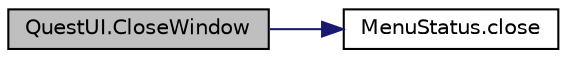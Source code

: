 digraph "QuestUI.CloseWindow"
{
  edge [fontname="Helvetica",fontsize="10",labelfontname="Helvetica",labelfontsize="10"];
  node [fontname="Helvetica",fontsize="10",shape=record];
  rankdir="LR";
  Node10 [label="QuestUI.CloseWindow",height=0.2,width=0.4,color="black", fillcolor="grey75", style="filled", fontcolor="black"];
  Node10 -> Node11 [color="midnightblue",fontsize="10",style="solid",fontname="Helvetica"];
  Node11 [label="MenuStatus.close",height=0.2,width=0.4,color="black", fillcolor="white", style="filled",URL="$class_menu_status.html#a4955171a81f002548daea605eef2ddd0",tooltip="Close the specified menu. "];
}
